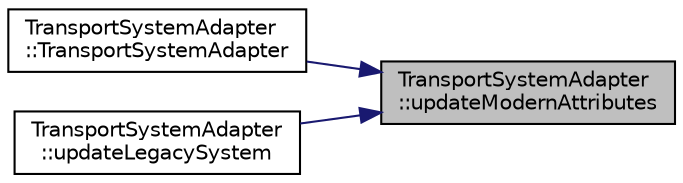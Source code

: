 digraph "TransportSystemAdapter::updateModernAttributes"
{
 // LATEX_PDF_SIZE
  edge [fontname="Helvetica",fontsize="10",labelfontname="Helvetica",labelfontsize="10"];
  node [fontname="Helvetica",fontsize="10",shape=record];
  rankdir="RL";
  Node1 [label="TransportSystemAdapter\l::updateModernAttributes",height=0.2,width=0.4,color="black", fillcolor="grey75", style="filled", fontcolor="black",tooltip="Updates the modern attributes from the legacy system."];
  Node1 -> Node2 [dir="back",color="midnightblue",fontsize="10",style="solid",fontname="Helvetica"];
  Node2 [label="TransportSystemAdapter\l::TransportSystemAdapter",height=0.2,width=0.4,color="black", fillcolor="white", style="filled",URL="$classTransportSystemAdapter.html#a944598383646cf85d69fbccbef908f0f",tooltip="Construct a new Transport System Adapter."];
  Node1 -> Node3 [dir="back",color="midnightblue",fontsize="10",style="solid",fontname="Helvetica"];
  Node3 [label="TransportSystemAdapter\l::updateLegacySystem",height=0.2,width=0.4,color="black", fillcolor="white", style="filled",URL="$classTransportSystemAdapter.html#a4efb976c1fd3bbc32235c7f692e0a36f",tooltip="Updates the legacy system attributes."];
}

